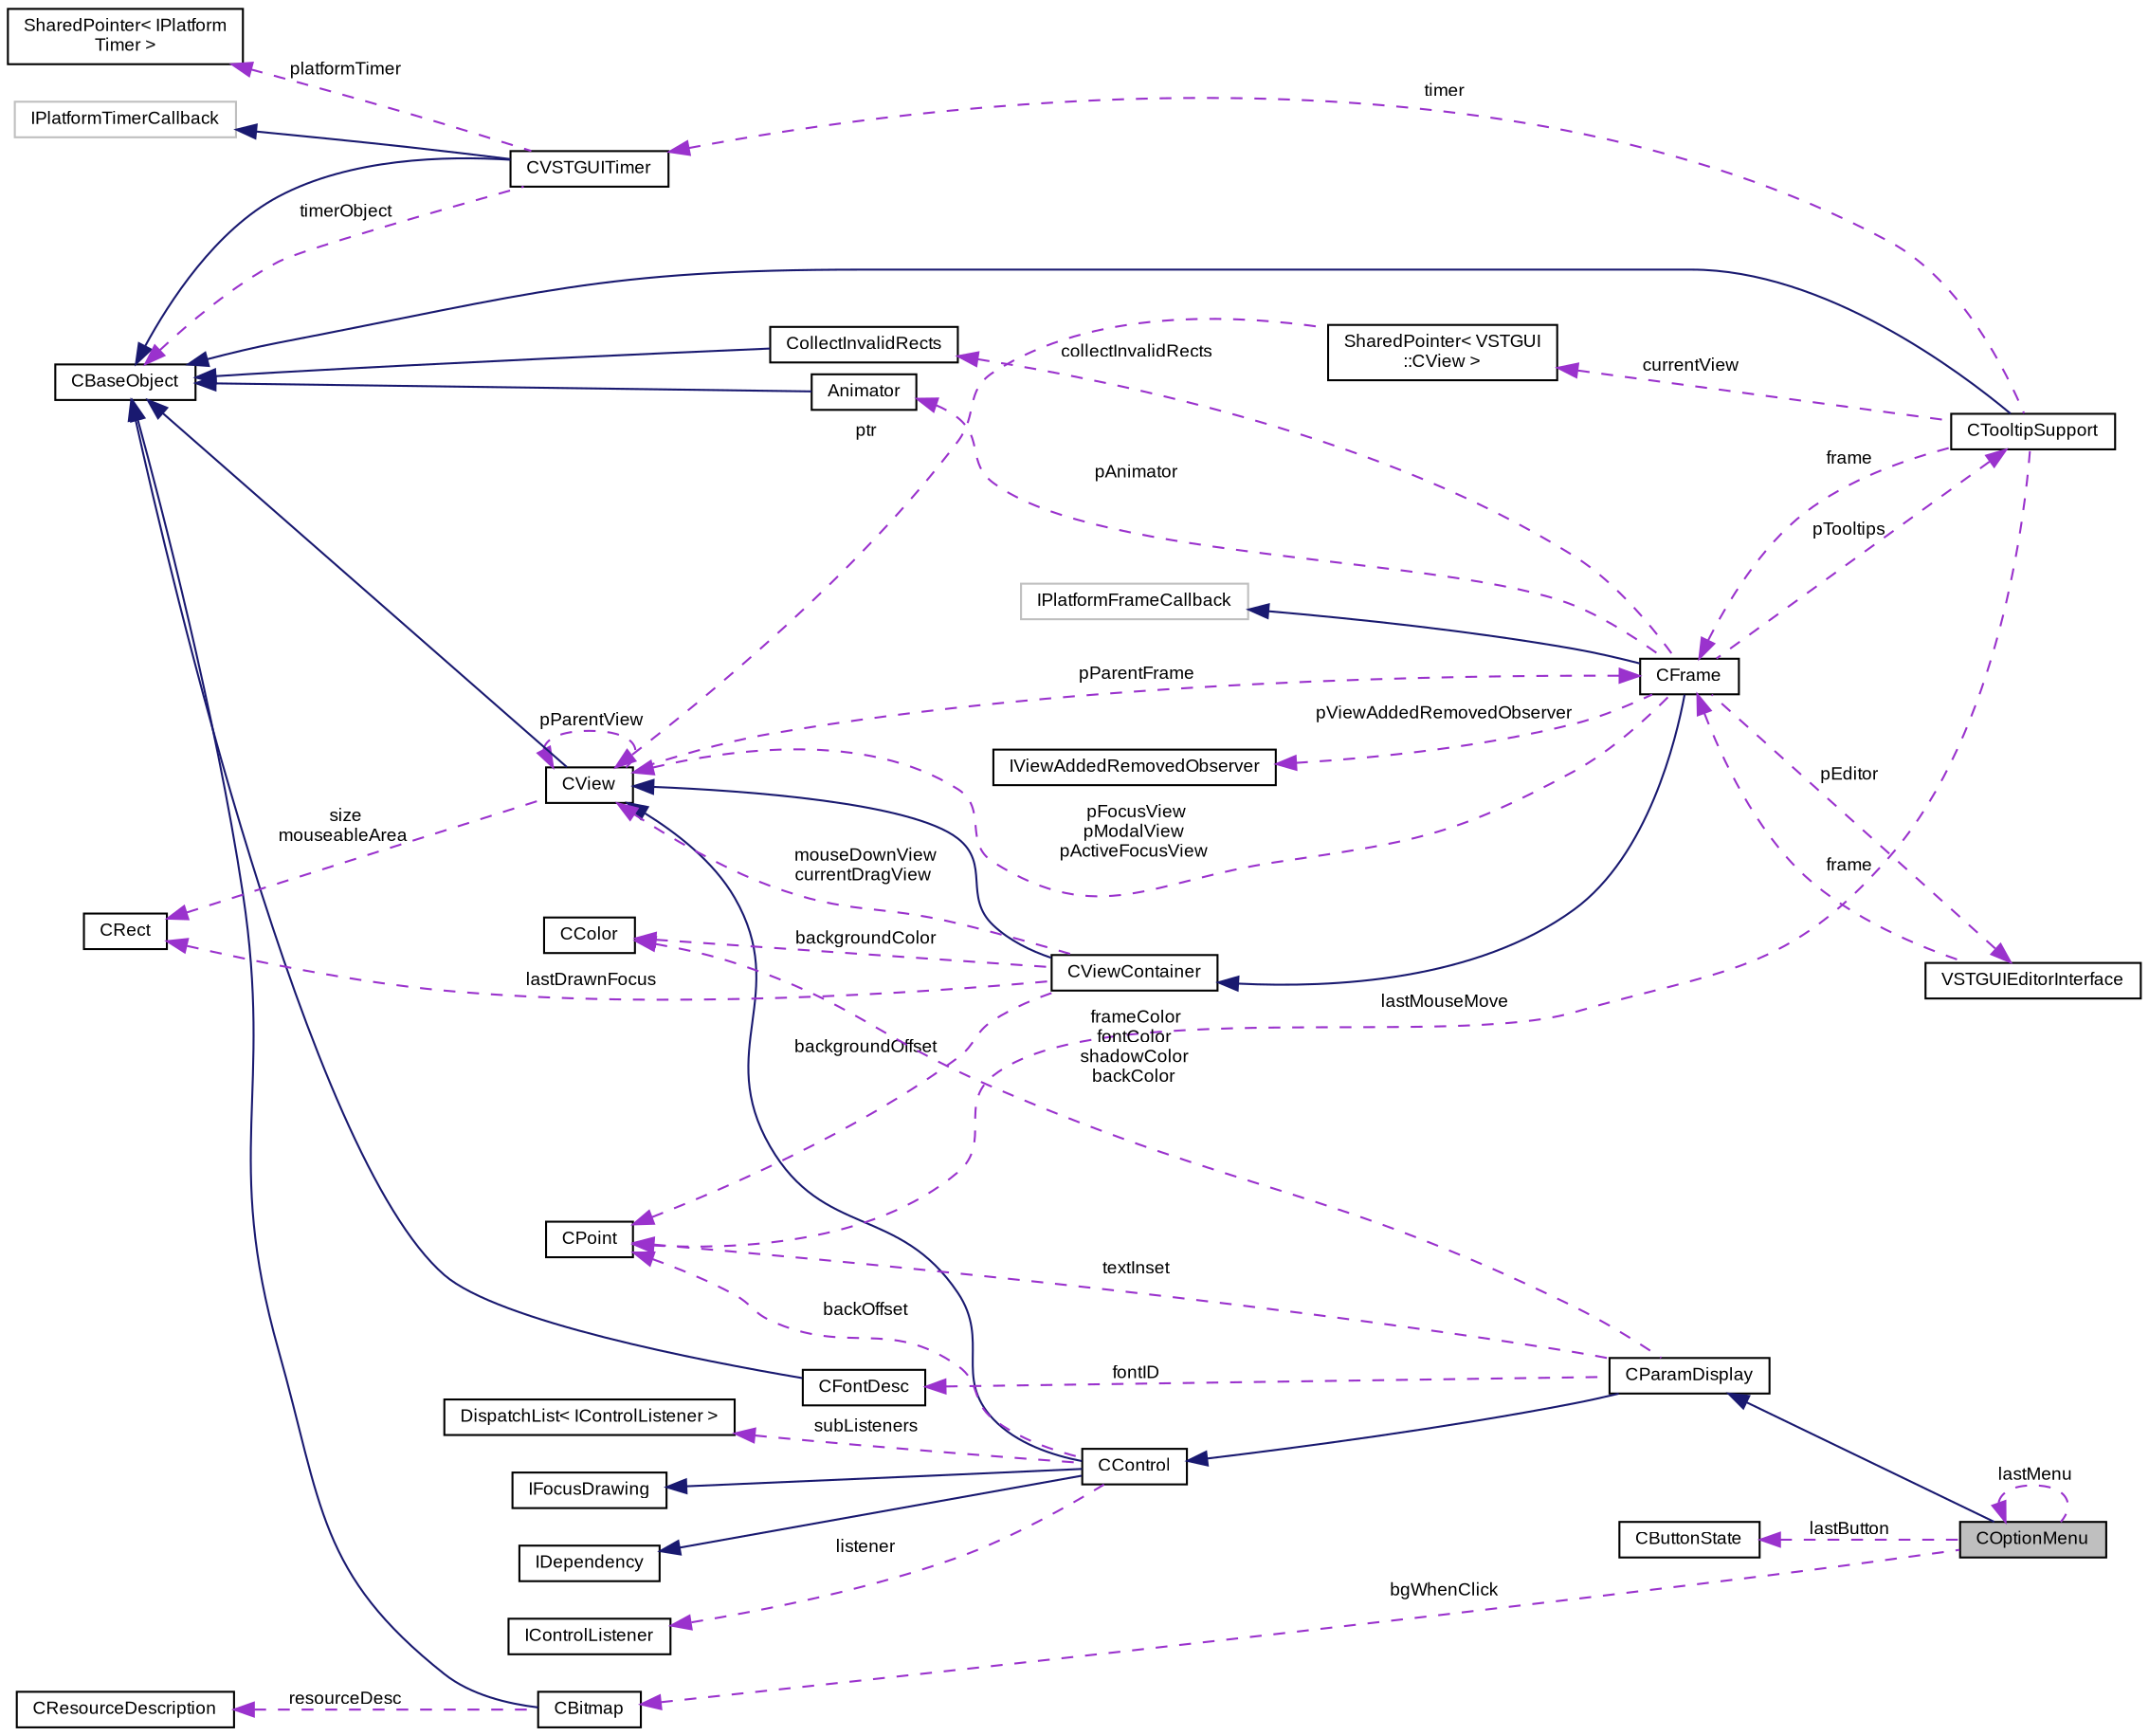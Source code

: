 digraph "COptionMenu"
{
  bgcolor="transparent";
  edge [fontname="Arial",fontsize="9",labelfontname="Arial",labelfontsize="9"];
  node [fontname="Arial",fontsize="9",shape=record];
  rankdir="LR";
  Node1 [label="COptionMenu",height=0.2,width=0.4,color="black", fillcolor="grey75", style="filled" fontcolor="black"];
  Node2 -> Node1 [dir="back",color="midnightblue",fontsize="9",style="solid",fontname="Arial"];
  Node2 [label="CParamDisplay",height=0.2,width=0.4,color="black",URL="$class_v_s_t_g_u_i_1_1_c_param_display.html",tooltip="a parameter display "];
  Node3 -> Node2 [dir="back",color="midnightblue",fontsize="9",style="solid",fontname="Arial"];
  Node3 [label="CControl",height=0.2,width=0.4,color="black",URL="$class_v_s_t_g_u_i_1_1_c_control.html",tooltip="base class of all VSTGUI controls "];
  Node4 -> Node3 [dir="back",color="midnightblue",fontsize="9",style="solid",fontname="Arial"];
  Node4 [label="CView",height=0.2,width=0.4,color="black",URL="$class_v_s_t_g_u_i_1_1_c_view.html",tooltip="Base Class of all view objects. "];
  Node5 -> Node4 [dir="back",color="midnightblue",fontsize="9",style="solid",fontname="Arial"];
  Node5 [label="CBaseObject",height=0.2,width=0.4,color="black",URL="$class_v_s_t_g_u_i_1_1_c_base_object.html",tooltip="Base Object with reference counter. "];
  Node6 -> Node4 [dir="back",color="darkorchid3",fontsize="9",style="dashed",label=" pParentFrame" ,fontname="Arial"];
  Node6 [label="CFrame",height=0.2,width=0.4,color="black",URL="$class_v_s_t_g_u_i_1_1_c_frame.html",tooltip="The CFrame is the parent container of all views. "];
  Node7 -> Node6 [dir="back",color="midnightblue",fontsize="9",style="solid",fontname="Arial"];
  Node7 [label="CViewContainer",height=0.2,width=0.4,color="black",URL="$class_v_s_t_g_u_i_1_1_c_view_container.html",tooltip="Container Class of CView objects. "];
  Node4 -> Node7 [dir="back",color="midnightblue",fontsize="9",style="solid",fontname="Arial"];
  Node4 -> Node7 [dir="back",color="darkorchid3",fontsize="9",style="dashed",label=" mouseDownView\ncurrentDragView" ,fontname="Arial"];
  Node8 -> Node7 [dir="back",color="darkorchid3",fontsize="9",style="dashed",label=" backgroundOffset" ,fontname="Arial"];
  Node8 [label="CPoint",height=0.2,width=0.4,color="black",URL="$struct_v_s_t_g_u_i_1_1_c_point.html",tooltip="Point structure. "];
  Node9 -> Node7 [dir="back",color="darkorchid3",fontsize="9",style="dashed",label=" backgroundColor" ,fontname="Arial"];
  Node9 [label="CColor",height=0.2,width=0.4,color="black",URL="$struct_v_s_t_g_u_i_1_1_c_color.html",tooltip="RGBA Color structure. "];
  Node10 -> Node7 [dir="back",color="darkorchid3",fontsize="9",style="dashed",label=" lastDrawnFocus" ,fontname="Arial"];
  Node10 [label="CRect",height=0.2,width=0.4,color="black",URL="$struct_v_s_t_g_u_i_1_1_c_rect.html",tooltip="Rect structure. "];
  Node11 -> Node6 [dir="back",color="midnightblue",fontsize="9",style="solid",fontname="Arial"];
  Node11 [label="IPlatformFrameCallback",height=0.2,width=0.4,color="grey75"];
  Node12 -> Node6 [dir="back",color="darkorchid3",fontsize="9",style="dashed",label=" pViewAddedRemovedObserver" ,fontname="Arial"];
  Node12 [label="IViewAddedRemovedObserver",height=0.2,width=0.4,color="black",URL="$class_v_s_t_g_u_i_1_1_i_view_added_removed_observer.html",tooltip="view added removed observer interface for CFrame "];
  Node4 -> Node6 [dir="back",color="darkorchid3",fontsize="9",style="dashed",label=" pFocusView\npModalView\npActiveFocusView" ,fontname="Arial"];
  Node13 -> Node6 [dir="back",color="darkorchid3",fontsize="9",style="dashed",label=" collectInvalidRects" ,fontname="Arial"];
  Node13 [label="CollectInvalidRects",height=0.2,width=0.4,color="black",URL="$struct_v_s_t_g_u_i_1_1_c_frame_1_1_collect_invalid_rects.html"];
  Node5 -> Node13 [dir="back",color="midnightblue",fontsize="9",style="solid",fontname="Arial"];
  Node14 -> Node6 [dir="back",color="darkorchid3",fontsize="9",style="dashed",label=" pAnimator" ,fontname="Arial"];
  Node14 [label="Animator",height=0.2,width=0.4,color="black",URL="$class_v_s_t_g_u_i_1_1_animation_1_1_animator.html",tooltip="Animation runner. "];
  Node5 -> Node14 [dir="back",color="midnightblue",fontsize="9",style="solid",fontname="Arial"];
  Node15 -> Node6 [dir="back",color="darkorchid3",fontsize="9",style="dashed",label=" pTooltips" ,fontname="Arial"];
  Node15 [label="CTooltipSupport",height=0.2,width=0.4,color="black",URL="$class_v_s_t_g_u_i_1_1_c_tooltip_support.html",tooltip="Generic Tooltip Support class. "];
  Node5 -> Node15 [dir="back",color="midnightblue",fontsize="9",style="solid",fontname="Arial"];
  Node6 -> Node15 [dir="back",color="darkorchid3",fontsize="9",style="dashed",label=" frame" ,fontname="Arial"];
  Node8 -> Node15 [dir="back",color="darkorchid3",fontsize="9",style="dashed",label=" lastMouseMove" ,fontname="Arial"];
  Node16 -> Node15 [dir="back",color="darkorchid3",fontsize="9",style="dashed",label=" timer" ,fontname="Arial"];
  Node16 [label="CVSTGUITimer",height=0.2,width=0.4,color="black",URL="$class_v_s_t_g_u_i_1_1_c_v_s_t_g_u_i_timer.html",tooltip="A timer class, which posts timer messages to CBaseObjects or calls a lambda function (c++11 only)..."];
  Node5 -> Node16 [dir="back",color="midnightblue",fontsize="9",style="solid",fontname="Arial"];
  Node17 -> Node16 [dir="back",color="midnightblue",fontsize="9",style="solid",fontname="Arial"];
  Node17 [label="IPlatformTimerCallback",height=0.2,width=0.4,color="grey75"];
  Node5 -> Node16 [dir="back",color="darkorchid3",fontsize="9",style="dashed",label=" timerObject" ,fontname="Arial"];
  Node18 -> Node16 [dir="back",color="darkorchid3",fontsize="9",style="dashed",label=" platformTimer" ,fontname="Arial"];
  Node18 [label="SharedPointer\< IPlatform\lTimer \>",height=0.2,width=0.4,color="black",URL="$class_v_s_t_g_u_i_1_1_shared_pointer.html"];
  Node19 -> Node15 [dir="back",color="darkorchid3",fontsize="9",style="dashed",label=" currentView" ,fontname="Arial"];
  Node19 [label="SharedPointer\< VSTGUI\l::CView \>",height=0.2,width=0.4,color="black",URL="$class_v_s_t_g_u_i_1_1_shared_pointer.html"];
  Node4 -> Node19 [dir="back",color="darkorchid3",fontsize="9",style="dashed",label=" ptr" ,fontname="Arial"];
  Node20 -> Node6 [dir="back",color="darkorchid3",fontsize="9",style="dashed",label=" pEditor" ,fontname="Arial"];
  Node20 [label="VSTGUIEditorInterface",height=0.2,width=0.4,color="black",URL="$class_v_s_t_g_u_i_1_1_v_s_t_g_u_i_editor_interface.html"];
  Node6 -> Node20 [dir="back",color="darkorchid3",fontsize="9",style="dashed",label=" frame" ,fontname="Arial"];
  Node4 -> Node4 [dir="back",color="darkorchid3",fontsize="9",style="dashed",label=" pParentView" ,fontname="Arial"];
  Node10 -> Node4 [dir="back",color="darkorchid3",fontsize="9",style="dashed",label=" size\nmouseableArea" ,fontname="Arial"];
  Node21 -> Node3 [dir="back",color="midnightblue",fontsize="9",style="solid",fontname="Arial"];
  Node21 [label="IFocusDrawing",height=0.2,width=0.4,color="black",URL="$class_v_s_t_g_u_i_1_1_i_focus_drawing.html",tooltip="Custom focus drawing interface. "];
  Node22 -> Node3 [dir="back",color="midnightblue",fontsize="9",style="solid",fontname="Arial"];
  Node22 [label="IDependency",height=0.2,width=0.4,color="black",URL="$class_v_s_t_g_u_i_1_1_i_dependency.html",tooltip="simple dependency between objects. "];
  Node23 -> Node3 [dir="back",color="darkorchid3",fontsize="9",style="dashed",label=" listener" ,fontname="Arial"];
  Node23 [label="IControlListener",height=0.2,width=0.4,color="black",URL="$class_v_s_t_g_u_i_1_1_i_control_listener.html"];
  Node24 -> Node3 [dir="back",color="darkorchid3",fontsize="9",style="dashed",label=" subListeners" ,fontname="Arial"];
  Node24 [label="DispatchList\< IControlListener \>",height=0.2,width=0.4,color="black",URL="$class_v_s_t_g_u_i_1_1_dispatch_list.html"];
  Node8 -> Node3 [dir="back",color="darkorchid3",fontsize="9",style="dashed",label=" backOffset" ,fontname="Arial"];
  Node25 -> Node2 [dir="back",color="darkorchid3",fontsize="9",style="dashed",label=" fontID" ,fontname="Arial"];
  Node25 [label="CFontDesc",height=0.2,width=0.4,color="black",URL="$class_v_s_t_g_u_i_1_1_c_font_desc.html",tooltip="font class "];
  Node5 -> Node25 [dir="back",color="midnightblue",fontsize="9",style="solid",fontname="Arial"];
  Node8 -> Node2 [dir="back",color="darkorchid3",fontsize="9",style="dashed",label=" textInset" ,fontname="Arial"];
  Node9 -> Node2 [dir="back",color="darkorchid3",fontsize="9",style="dashed",label=" frameColor\nfontColor\nshadowColor\nbackColor" ,fontname="Arial"];
  Node26 -> Node1 [dir="back",color="darkorchid3",fontsize="9",style="dashed",label=" lastButton" ,fontname="Arial"];
  Node26 [label="CButtonState",height=0.2,width=0.4,color="black",URL="$struct_v_s_t_g_u_i_1_1_c_button_state.html",tooltip="Button and Modifier state. "];
  Node1 -> Node1 [dir="back",color="darkorchid3",fontsize="9",style="dashed",label=" lastMenu" ,fontname="Arial"];
  Node27 -> Node1 [dir="back",color="darkorchid3",fontsize="9",style="dashed",label=" bgWhenClick" ,fontname="Arial"];
  Node27 [label="CBitmap",height=0.2,width=0.4,color="black",URL="$class_v_s_t_g_u_i_1_1_c_bitmap.html",tooltip="Encapsulates various platform depended kinds of bitmaps. "];
  Node5 -> Node27 [dir="back",color="midnightblue",fontsize="9",style="solid",fontname="Arial"];
  Node28 -> Node27 [dir="back",color="darkorchid3",fontsize="9",style="dashed",label=" resourceDesc" ,fontname="Arial"];
  Node28 [label="CResourceDescription",height=0.2,width=0.4,color="black",URL="$class_v_s_t_g_u_i_1_1_c_resource_description.html",tooltip="Describes a resource by name or by ID. "];
}

